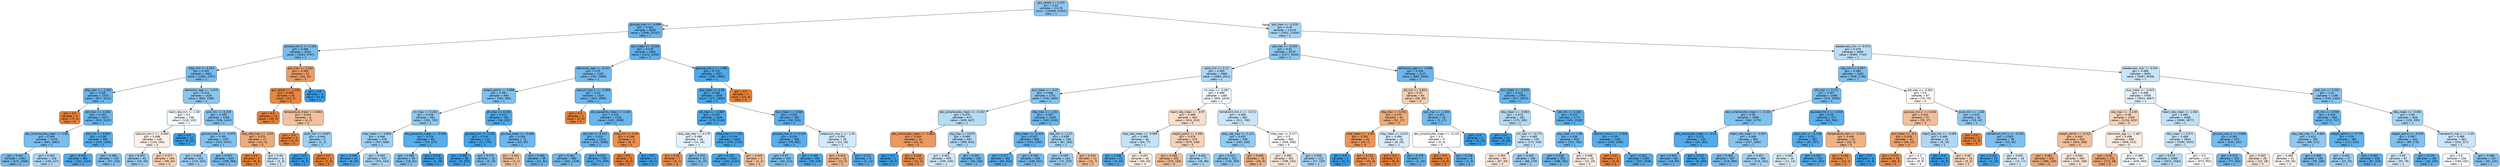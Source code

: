 digraph Tree {
node [shape=box, style="filled, rounded", color="black", fontname="helvetica"] ;
edge [fontname="helvetica"] ;
0 [label="gcs_verbal <= 0.155\ngini = 0.42\nsamples = 21178\nvalue = [10038, 23452]\nclass = 1", fillcolor="#8ec7f0"] ;
1 [label="glucose_max <= -0.099\ngini = 0.324\nsamples = 8035\nvalue = [2596, 10152]\nclass = 1", fillcolor="#6cb6ec"] ;
0 -> 1 [labeldistance=2.5, labelangle=45, headlabel="True"] ;
2 [label="glucose_min.2 <= 1.334\ngini = 0.366\nsamples = 4033\nvalue = [1524, 4797]\nclass = 1", fillcolor="#78bced"] ;
1 -> 2 ;
3 [label="mbp_min <= 0.253\ngini = 0.361\nsamples = 4001\nvalue = [1481, 4787]\nclass = 1", fillcolor="#76bbed"] ;
2 -> 3 ;
4 [label="dbp_max <= -2.431\ngini = 0.325\nsamples = 2575\nvalue = [827, 3221]\nclass = 1", fillcolor="#6cb6ec"] ;
3 -> 4 ;
5 [label="gini = 0.0\nsamples = 4\nvalue = [7, 0]\nclass = 0", fillcolor="#e58139"] ;
4 -> 5 ;
6 [label="ptt_max <= -0.263\ngini = 0.323\nsamples = 2571\nvalue = [820, 3221]\nclass = 1", fillcolor="#6bb6ec"] ;
4 -> 6 ;
7 [label="abs_lymphocytes_mean <= 0.08\ngini = 0.369\nsamples = 1579\nvalue = [601, 1863]\nclass = 1", fillcolor="#79bded"] ;
6 -> 7 ;
8 [label="gini = 0.347\nsamples = 1361\nvalue = [471, 1636]\nclass = 1", fillcolor="#72b9ec"] ;
7 -> 8 ;
9 [label="gini = 0.463\nsamples = 218\nvalue = [130, 227]\nclass = 1", fillcolor="#aad5f4"] ;
7 -> 9 ;
10 [label="po2_min <= 0.802\ngini = 0.239\nsamples = 992\nvalue = [219, 1358]\nclass = 1", fillcolor="#59ade9"] ;
6 -> 10 ;
11 [label="gini = 0.209\nsamples = 862\nvalue = [162, 1204]\nclass = 1", fillcolor="#54aae8"] ;
10 -> 11 ;
12 [label="gini = 0.394\nsamples = 130\nvalue = [57, 154]\nclass = 1", fillcolor="#82c1ef"] ;
10 -> 12 ;
13 [label="admission_age <= -1.875\ngini = 0.416\nsamples = 1426\nvalue = [654, 1566]\nclass = 1", fillcolor="#8cc6f0"] ;
3 -> 13 ;
14 [label="heart_rate_min <= 1.58\ngini = 0.5\nsamples = 158\nvalue = [118, 125]\nclass = 1", fillcolor="#f4fafe"] ;
13 -> 14 ;
15 [label="calcium_min.1 <= -0.463\ngini = 0.498\nsamples = 146\nvalue = [118, 104]\nclass = 0", fillcolor="#fcf0e8"] ;
14 -> 15 ;
16 [label="gini = 0.437\nsamples = 42\nvalue = [19, 40]\nclass = 1", fillcolor="#97ccf1"] ;
15 -> 16 ;
17 [label="gini = 0.477\nsamples = 104\nvalue = [99, 64]\nclass = 0", fillcolor="#f6d2b9"] ;
15 -> 17 ;
18 [label="gini = 0.0\nsamples = 12\nvalue = [0, 21]\nclass = 1", fillcolor="#399de5"] ;
14 -> 18 ;
19 [label="po2_min <= 6.319\ngini = 0.395\nsamples = 1268\nvalue = [536, 1441]\nclass = 1", fillcolor="#83c1ef"] ;
13 -> 19 ;
20 [label="glucose_max.2 <= -0.479\ngini = 0.392\nsamples = 1257\nvalue = [524, 1437]\nclass = 1", fillcolor="#81c1ee"] ;
19 -> 20 ;
21 [label="gini = 0.443\nsamples = 432\nvalue = [225, 453]\nclass = 1", fillcolor="#9bcef2"] ;
20 -> 21 ;
22 [label="gini = 0.357\nsamples = 825\nvalue = [299, 984]\nclass = 1", fillcolor="#75bbed"] ;
20 -> 22 ;
23 [label="resp_rate_max <= -0.83\ngini = 0.375\nsamples = 11\nvalue = [12, 4]\nclass = 0", fillcolor="#eeab7b"] ;
19 -> 23 ;
24 [label="gini = 0.0\nsamples = 5\nvalue = [9, 0]\nclass = 0", fillcolor="#e58139"] ;
23 -> 24 ;
25 [label="gini = 0.49\nsamples = 6\nvalue = [3, 4]\nclass = 1", fillcolor="#cee6f8"] ;
23 -> 25 ;
26 [label="po2_max <= 1.162\ngini = 0.306\nsamples = 32\nvalue = [43, 10]\nclass = 0", fillcolor="#eb9e67"] ;
2 -> 26 ;
27 [label="gcs_verbal <= -1.235\ngini = 0.085\nsamples = 29\nvalue = [43, 2]\nclass = 0", fillcolor="#e68742"] ;
26 -> 27 ;
28 [label="gini = 0.0\nsamples = 23\nvalue = [39, 0]\nclass = 0", fillcolor="#e58139"] ;
27 -> 28 ;
29 [label="temperature_mean <= 0.663\ngini = 0.444\nsamples = 6\nvalue = [4, 2]\nclass = 0", fillcolor="#f2c09c"] ;
27 -> 29 ;
30 [label="gini = 0.0\nsamples = 3\nvalue = [3, 0]\nclass = 0", fillcolor="#e58139"] ;
29 -> 30 ;
31 [label="pco2_min <= 0.057\ngini = 0.444\nsamples = 3\nvalue = [1, 2]\nclass = 1", fillcolor="#9ccef2"] ;
29 -> 31 ;
32 [label="gini = 0.0\nsamples = 2\nvalue = [0, 2]\nclass = 1", fillcolor="#399de5"] ;
31 -> 32 ;
33 [label="gini = 0.0\nsamples = 1\nvalue = [1, 0]\nclass = 0", fillcolor="#e58139"] ;
31 -> 33 ;
34 [label="gini = 0.0\nsamples = 3\nvalue = [0, 8]\nclass = 1", fillcolor="#399de5"] ;
26 -> 34 ;
35 [label="bun_mean <= -0.223\ngini = 0.278\nsamples = 4002\nvalue = [1072, 5355]\nclass = 1", fillcolor="#61b1ea"] ;
1 -> 35 ;
36 [label="admission_age <= -0.211\ngini = 0.35\nsamples = 2165\nvalue = [787, 2695]\nclass = 1", fillcolor="#73baed"] ;
35 -> 36 ;
37 [label="weight_admit <= 0.898\ngini = 0.391\nsamples = 845\nvalue = [362, 996]\nclass = 1", fillcolor="#81c1ee"] ;
36 -> 37 ;
38 [label="inr_max <= 0.201\ngini = 0.426\nsamples = 661\nvalue = [326, 733]\nclass = 1", fillcolor="#91c9f1"] ;
37 -> 38 ;
39 [label="mbp_mean <= -0.854\ngini = 0.446\nsamples = 578\nvalue = [307, 606]\nclass = 1", fillcolor="#9dcff2"] ;
38 -> 39 ;
40 [label="gini = 0.159\nsamples = 41\nvalue = [6, 63]\nclass = 1", fillcolor="#4ca6e7"] ;
39 -> 40 ;
41 [label="gini = 0.459\nsamples = 537\nvalue = [301, 543]\nclass = 1", fillcolor="#a7d3f3"] ;
39 -> 41 ;
42 [label="abs_basophils_mean <= -0.259\ngini = 0.226\nsamples = 83\nvalue = [19, 127]\nclass = 1", fillcolor="#57ace9"] ;
38 -> 42 ;
43 [label="gini = 0.386\nsamples = 39\nvalue = [18, 51]\nclass = 1", fillcolor="#7fc0ee"] ;
42 -> 43 ;
44 [label="gini = 0.026\nsamples = 44\nvalue = [1, 76]\nclass = 1", fillcolor="#3c9ee5"] ;
42 -> 44 ;
45 [label="ph_max <= 0.152\ngini = 0.212\nsamples = 184\nvalue = [36, 263]\nclass = 1", fillcolor="#54aae9"] ;
37 -> 45 ;
46 [label="glucose_min <= 1.125\ngini = 0.114\nsamples = 112\nvalue = [11, 170]\nclass = 1", fillcolor="#46a3e7"] ;
45 -> 46 ;
47 [label="gini = 0.062\nsamples = 96\nvalue = [5, 152]\nclass = 1", fillcolor="#40a0e6"] ;
46 -> 47 ;
48 [label="gini = 0.375\nsamples = 16\nvalue = [6, 18]\nclass = 1", fillcolor="#7bbeee"] ;
46 -> 48 ;
49 [label="glucose_mean <= -0.448\ngini = 0.334\nsamples = 72\nvalue = [25, 93]\nclass = 1", fillcolor="#6eb7ec"] ;
45 -> 49 ;
50 [label="gini = 0.444\nsamples = 3\nvalue = [4, 2]\nclass = 0", fillcolor="#f2c09c"] ;
49 -> 50 ;
51 [label="gini = 0.305\nsamples = 69\nvalue = [21, 91]\nclass = 1", fillcolor="#67b4eb"] ;
49 -> 51 ;
52 [label="calcium_max.1 <= -2.589\ngini = 0.32\nsamples = 1320\nvalue = [425, 1699]\nclass = 1", fillcolor="#6bb6ec"] ;
36 -> 52 ;
53 [label="gini = 0.0\nsamples = 2\nvalue = [5, 0]\nclass = 0", fillcolor="#e58139"] ;
52 -> 53 ;
54 [label="abs_basophils_mean <= 3.444\ngini = 0.318\nsamples = 1318\nvalue = [420, 1699]\nclass = 1", fillcolor="#6ab5eb"] ;
52 -> 54 ;
55 [label="ptt_max <= 0.012\ngini = 0.314\nsamples = 1314\nvalue = [412, 1698]\nclass = 1", fillcolor="#69b5eb"] ;
54 -> 55 ;
56 [label="gini = 0.341\nsamples = 980\nvalue = [342, 1228]\nclass = 1", fillcolor="#70b8ec"] ;
55 -> 56 ;
57 [label="gini = 0.226\nsamples = 334\nvalue = [70, 470]\nclass = 1", fillcolor="#56ace9"] ;
55 -> 57 ;
58 [label="mbp_min <= 0.49\ngini = 0.198\nsamples = 4\nvalue = [8, 1]\nclass = 0", fillcolor="#e89152"] ;
54 -> 58 ;
59 [label="gini = 0.0\nsamples = 3\nvalue = [8, 0]\nclass = 0", fillcolor="#e58139"] ;
58 -> 59 ;
60 [label="gini = 0.0\nsamples = 1\nvalue = [0, 1]\nclass = 1", fillcolor="#399de5"] ;
58 -> 60 ;
61 [label="glucose_min.2 <= 7.981\ngini = 0.175\nsamples = 1837\nvalue = [285, 2660]\nclass = 1", fillcolor="#4ea8e8"] ;
35 -> 61 ;
62 [label="sbp_mean <= 0.45\ngini = 0.168\nsamples = 1830\nvalue = [271, 2660]\nclass = 1", fillcolor="#4da7e8"] ;
61 -> 62 ;
63 [label="ph_max <= -4.363\ngini = 0.142\nsamples = 1446\nvalue = [179, 2140]\nclass = 1", fillcolor="#4aa5e7"] ;
62 -> 63 ;
64 [label="resp_rate_max <= 0.179\ngini = 0.498\nsamples = 18\nvalue = [14, 16]\nclass = 1", fillcolor="#e6f3fc"] ;
63 -> 64 ;
65 [label="gini = 0.18\nsamples = 7\nvalue = [9, 1]\nclass = 0", fillcolor="#e88f4f"] ;
64 -> 65 ;
66 [label="gini = 0.375\nsamples = 11\nvalue = [5, 15]\nclass = 1", fillcolor="#7bbeee"] ;
64 -> 66 ;
67 [label="mbp_max <= 7.332\ngini = 0.134\nsamples = 1428\nvalue = [165, 2124]\nclass = 1", fillcolor="#48a5e7"] ;
63 -> 67 ;
68 [label="gini = 0.131\nsamples = 1424\nvalue = [161, 2122]\nclass = 1", fillcolor="#48a4e7"] ;
67 -> 68 ;
69 [label="gini = 0.444\nsamples = 4\nvalue = [4, 2]\nclass = 0", fillcolor="#f2c09c"] ;
67 -> 69 ;
70 [label="bun_mean <= 3.084\ngini = 0.255\nsamples = 384\nvalue = [92, 520]\nclass = 1", fillcolor="#5caeea"] ;
62 -> 70 ;
71 [label="glucose_max.2 <= 0.124\ngini = 0.233\nsamples = 366\nvalue = [78, 502]\nclass = 1", fillcolor="#58ace9"] ;
70 -> 71 ;
72 [label="gini = 0.37\nsamples = 104\nvalue = [40, 123]\nclass = 1", fillcolor="#79bded"] ;
71 -> 72 ;
73 [label="gini = 0.166\nsamples = 262\nvalue = [38, 379]\nclass = 1", fillcolor="#4da7e8"] ;
71 -> 73 ;
74 [label="potassium_max.1 <= 1.16\ngini = 0.492\nsamples = 18\nvalue = [14, 18]\nclass = 1", fillcolor="#d3e9f9"] ;
70 -> 74 ;
75 [label="gini = 0.415\nsamples = 10\nvalue = [12, 5]\nclass = 0", fillcolor="#f0b58b"] ;
74 -> 75 ;
76 [label="gini = 0.231\nsamples = 8\nvalue = [2, 13]\nclass = 1", fillcolor="#57ace9"] ;
74 -> 76 ;
77 [label="gini = 0.0\nsamples = 7\nvalue = [14, 0]\nclass = 0", fillcolor="#e58139"] ;
61 -> 77 ;
78 [label="po2_max <= -0.219\ngini = 0.46\nsamples = 13143\nvalue = [7442, 13300]\nclass = 1", fillcolor="#a8d4f4"] ;
0 -> 78 [labeldistance=2.5, labelangle=-45, headlabel="False"] ;
79 [label="ptt_max <= -0.334\ngini = 0.42\nsamples = 5079\nvalue = [2377, 5555]\nclass = 1", fillcolor="#8ec7f0"] ;
78 -> 79 ;
80 [label="spo2_min <= 0.12\ngini = 0.465\nsamples = 2966\nvalue = [1694, 2911]\nclass = 1", fillcolor="#acd6f4"] ;
79 -> 80 ;
81 [label="bun_mean <= -0.37\ngini = 0.406\nsamples = 1701\nvalue = [749, 1892]\nclass = 1", fillcolor="#87c4ef"] ;
80 -> 81 ;
82 [label="abs_lymphocytes_mean <= -0.243\ngini = 0.475\nsamples = 675\nvalue = [409, 647]\nclass = 1", fillcolor="#b6dbf5"] ;
81 -> 82 ;
83 [label="abs_monocytes_mean <= -0.663\ngini = 0.269\nsamples = 14\nvalue = [21, 4]\nclass = 0", fillcolor="#ea995f"] ;
82 -> 83 ;
84 [label="gini = 0.0\nsamples = 1\nvalue = [0, 2]\nclass = 1", fillcolor="#399de5"] ;
83 -> 84 ;
85 [label="gini = 0.159\nsamples = 13\nvalue = [21, 2]\nclass = 0", fillcolor="#e78d4c"] ;
83 -> 85 ;
86 [label="sbp_max <= 0.675\ngini = 0.469\nsamples = 661\nvalue = [388, 643]\nclass = 1", fillcolor="#b0d8f5"] ;
82 -> 86 ;
87 [label="gini = 0.491\nsamples = 493\nvalue = [330, 435]\nclass = 1", fillcolor="#cfe7f9"] ;
86 -> 87 ;
88 [label="gini = 0.341\nsamples = 168\nvalue = [58, 208]\nclass = 1", fillcolor="#70b8ec"] ;
86 -> 88 ;
89 [label="dbp_max <= 1.251\ngini = 0.337\nsamples = 1026\nvalue = [340, 1245]\nclass = 1", fillcolor="#6fb8ec"] ;
81 -> 89 ;
90 [label="dbp_mean <= -0.414\ngini = 0.307\nsamples = 868\nvalue = [253, 1085]\nclass = 1", fillcolor="#67b4eb"] ;
89 -> 90 ;
91 [label="gini = 0.217\nsamples = 342\nvalue = [64, 453]\nclass = 1", fillcolor="#55abe9"] ;
90 -> 91 ;
92 [label="gini = 0.354\nsamples = 526\nvalue = [189, 632]\nclass = 1", fillcolor="#74baed"] ;
90 -> 92 ;
93 [label="sbp_min <= 2.17\ngini = 0.456\nsamples = 158\nvalue = [87, 160]\nclass = 1", fillcolor="#a5d2f3"] ;
89 -> 93 ;
94 [label="gini = 0.435\nsamples = 144\nvalue = [72, 153]\nclass = 1", fillcolor="#96cbf1"] ;
93 -> 94 ;
95 [label="gini = 0.434\nsamples = 14\nvalue = [15, 7]\nclass = 0", fillcolor="#f1bc95"] ;
93 -> 95 ;
96 [label="inr_max <= -0.367\ngini = 0.499\nsamples = 1265\nvalue = [945, 1019]\nclass = 1", fillcolor="#f1f8fd"] ;
80 -> 96 ;
97 [label="heart_rate_mean <= -0.97\ngini = 0.489\nsamples = 463\nvalue = [424, 313]\nclass = 0", fillcolor="#f8decb"] ;
96 -> 97 ;
98 [label="resp_rate_mean <= -0.959\ngini = 0.485\nsamples = 84\nvalue = [54, 77]\nclass = 1", fillcolor="#c4e2f7"] ;
97 -> 98 ;
99 [label="gini = 0.188\nsamples = 22\nvalue = [4, 34]\nclass = 1", fillcolor="#50a9e8"] ;
98 -> 99 ;
100 [label="gini = 0.497\nsamples = 62\nvalue = [50, 43]\nclass = 0", fillcolor="#fbede3"] ;
98 -> 100 ;
101 [label="weight_admit <= 0.395\ngini = 0.476\nsamples = 379\nvalue = [370, 236]\nclass = 0", fillcolor="#f6d1b7"] ;
97 -> 101 ;
102 [label="gini = 0.438\nsamples = 302\nvalue = [325, 156]\nclass = 0", fillcolor="#f1bd98"] ;
101 -> 102 ;
103 [label="gini = 0.461\nsamples = 77\nvalue = [45, 80]\nclass = 1", fillcolor="#a8d4f4"] ;
101 -> 103 ;
104 [label="hematocrit_min.1 <= -0.171\ngini = 0.489\nsamples = 802\nvalue = [521, 706]\nclass = 1", fillcolor="#cbe5f8"] ;
96 -> 104 ;
105 [label="resp_rate_max <= 2.121\ngini = 0.432\nsamples = 339\nvalue = [165, 358]\nclass = 1", fillcolor="#94caf1"] ;
104 -> 105 ;
106 [label="gini = 0.414\nsamples = 321\nvalue = [145, 350]\nclass = 1", fillcolor="#8bc6f0"] ;
105 -> 106 ;
107 [label="gini = 0.408\nsamples = 18\nvalue = [20, 8]\nclass = 0", fillcolor="#efb388"] ;
105 -> 107 ;
108 [label="mbp_max <= 0.277\ngini = 0.5\nsamples = 463\nvalue = [356, 348]\nclass = 0", fillcolor="#fefcfb"] ;
104 -> 108 ;
109 [label="gini = 0.495\nsamples = 342\nvalue = [299, 243]\nclass = 0", fillcolor="#fae7da"] ;
108 -> 109 ;
110 [label="gini = 0.456\nsamples = 121\nvalue = [57, 105]\nclass = 1", fillcolor="#a4d2f3"] ;
108 -> 110 ;
111 [label="admission_age <= -2.008\ngini = 0.326\nsamples = 2113\nvalue = [683, 2644]\nclass = 1", fillcolor="#6cb6ec"] ;
79 -> 111 ;
112 [label="ptt_min <= 0.824\ngini = 0.47\nsamples = 60\nvalue = [56, 34]\nclass = 0", fillcolor="#f5ceb1"] ;
111 -> 112 ;
113 [label="dbp_max <= 0.591\ngini = 0.375\nsamples = 44\nvalue = [51, 17]\nclass = 0", fillcolor="#eeab7b"] ;
112 -> 113 ;
114 [label="mbp_mean <= -1.69\ngini = 0.241\nsamples = 34\nvalue = [43, 7]\nclass = 0", fillcolor="#e99659"] ;
113 -> 114 ;
115 [label="gini = 0.0\nsamples = 1\nvalue = [0, 1]\nclass = 1", fillcolor="#399de5"] ;
114 -> 115 ;
116 [label="gini = 0.215\nsamples = 33\nvalue = [43, 6]\nclass = 0", fillcolor="#e99355"] ;
114 -> 116 ;
117 [label="mbp_mean <= 0.413\ngini = 0.494\nsamples = 10\nvalue = [8, 10]\nclass = 1", fillcolor="#d7ebfa"] ;
113 -> 117 ;
118 [label="gini = 0.0\nsamples = 3\nvalue = [6, 0]\nclass = 0", fillcolor="#e58139"] ;
117 -> 118 ;
119 [label="gini = 0.278\nsamples = 7\nvalue = [2, 10]\nclass = 1", fillcolor="#61b1ea"] ;
117 -> 119 ;
120 [label="po2_max <= -1.003\ngini = 0.351\nsamples = 16\nvalue = [5, 17]\nclass = 1", fillcolor="#73baed"] ;
112 -> 120 ;
121 [label="abs_lymphocytes_mean <= -0.122\ngini = 0.5\nsamples = 9\nvalue = [5, 5]\nclass = 0", fillcolor="#ffffff"] ;
120 -> 121 ;
122 [label="gini = 0.0\nsamples = 3\nvalue = [4, 0]\nclass = 0", fillcolor="#e58139"] ;
121 -> 122 ;
123 [label="gini = 0.278\nsamples = 6\nvalue = [1, 5]\nclass = 1", fillcolor="#61b1ea"] ;
121 -> 123 ;
124 [label="gini = 0.0\nsamples = 7\nvalue = [0, 12]\nclass = 1", fillcolor="#399de5"] ;
120 -> 124 ;
125 [label="bun_mean <= -0.615\ngini = 0.312\nsamples = 2053\nvalue = [627, 2610]\nclass = 1", fillcolor="#69b5eb"] ;
111 -> 125 ;
126 [label="dbp_mean <= -0.963\ngini = 0.473\nsamples = 281\nvalue = [175, 282]\nclass = 1", fillcolor="#b4daf5"] ;
125 -> 126 ;
127 [label="gini = 0.0\nsamples = 22\nvalue = [0, 34]\nclass = 1", fillcolor="#399de5"] ;
126 -> 127 ;
128 [label="inr_max <= -0.273\ngini = 0.485\nsamples = 259\nvalue = [175, 248]\nclass = 1", fillcolor="#c5e2f7"] ;
126 -> 128 ;
129 [label="gini = 0.493\nsamples = 94\nvalue = [87, 69]\nclass = 0", fillcolor="#fae5d6"] ;
128 -> 129 ;
130 [label="gini = 0.442\nsamples = 165\nvalue = [88, 179]\nclass = 1", fillcolor="#9acdf2"] ;
128 -> 130 ;
131 [label="ptt_min <= 0.182\ngini = 0.272\nsamples = 1772\nvalue = [452, 2328]\nclass = 1", fillcolor="#5fb0ea"] ;
125 -> 131 ;
132 [label="sbp_mean <= 1.98\ngini = 0.336\nsamples = 610\nvalue = [212, 782]\nclass = 1", fillcolor="#6fb8ec"] ;
131 -> 132 ;
133 [label="gini = 0.318\nsamples = 581\nvalue = [189, 762]\nclass = 1", fillcolor="#6ab5eb"] ;
132 -> 133 ;
134 [label="gini = 0.498\nsamples = 29\nvalue = [23, 20]\nclass = 0", fillcolor="#fcefe5"] ;
132 -> 134 ;
135 [label="calcium_max.1 <= -2.918\ngini = 0.233\nsamples = 1162\nvalue = [240, 1546]\nclass = 1", fillcolor="#58ace9"] ;
131 -> 135 ;
136 [label="gini = 0.0\nsamples = 2\nvalue = [3, 0]\nclass = 0", fillcolor="#e58139"] ;
135 -> 136 ;
137 [label="gini = 0.231\nsamples = 1160\nvalue = [237, 1546]\nclass = 1", fillcolor="#57ace9"] ;
135 -> 137 ;
138 [label="baseexcess_min <= 0.073\ngini = 0.478\nsamples = 8064\nvalue = [5065, 7745]\nclass = 1", fillcolor="#baddf6"] ;
78 -> 138 ;
139 [label="sbp_min <= 0.957\ngini = 0.384\nsamples = 1463\nvalue = [598, 1706]\nclass = 1", fillcolor="#7ebfee"] ;
138 -> 139 ;
140 [label="ptt_max <= 0.272\ngini = 0.367\nsamples = 1366\nvalue = [524, 1636]\nclass = 1", fillcolor="#78bced"] ;
139 -> 140 ;
141 [label="abs_lymphocytes_mean <= -0.103\ngini = 0.39\nsamples = 1089\nvalue = [462, 1275]\nclass = 1", fillcolor="#81c1ee"] ;
140 -> 141 ;
142 [label="abs_monocytes_mean <= -0.21\ngini = 0.211\nsamples = 134\nvalue = [25, 183]\nclass = 1", fillcolor="#54aae9"] ;
141 -> 142 ;
143 [label="gini = 0.303\nsamples = 69\nvalue = [19, 83]\nclass = 1", fillcolor="#66b3eb"] ;
142 -> 143 ;
144 [label="gini = 0.107\nsamples = 65\nvalue = [6, 100]\nclass = 1", fillcolor="#45a3e7"] ;
142 -> 144 ;
145 [label="heart_rate_mean <= -0.007\ngini = 0.408\nsamples = 955\nvalue = [437, 1092]\nclass = 1", fillcolor="#88c4ef"] ;
141 -> 145 ;
146 [label="gini = 0.365\nsamples = 567\nvalue = [218, 690]\nclass = 1", fillcolor="#78bced"] ;
145 -> 146 ;
147 [label="gini = 0.457\nsamples = 388\nvalue = [219, 402]\nclass = 1", fillcolor="#a5d2f3"] ;
145 -> 147 ;
148 [label="glucose_min.2 <= 1.919\ngini = 0.25\nsamples = 277\nvalue = [62, 361]\nclass = 1", fillcolor="#5baee9"] ;
140 -> 148 ;
149 [label="spo2_max <= -0.718\ngini = 0.222\nsamples = 267\nvalue = [52, 357]\nclass = 1", fillcolor="#56abe9"] ;
148 -> 149 ;
150 [label="gini = 0.493\nsamples = 16\nvalue = [11, 14]\nclass = 1", fillcolor="#d5eaf9"] ;
149 -> 150 ;
151 [label="gini = 0.191\nsamples = 251\nvalue = [41, 343]\nclass = 1", fillcolor="#51a9e8"] ;
149 -> 151 ;
152 [label="temperature_max <= -0.124\ngini = 0.408\nsamples = 10\nvalue = [10, 4]\nclass = 0", fillcolor="#efb388"] ;
148 -> 152 ;
153 [label="gini = 0.165\nsamples = 7\nvalue = [10, 1]\nclass = 0", fillcolor="#e88e4d"] ;
152 -> 153 ;
154 [label="gini = 0.0\nsamples = 3\nvalue = [0, 3]\nclass = 1", fillcolor="#399de5"] ;
152 -> 154 ;
155 [label="ptt_max <= -0.304\ngini = 0.5\nsamples = 97\nvalue = [74, 70]\nclass = 0", fillcolor="#fef8f4"] ;
139 -> 155 ;
156 [label="glucose_min.2 <= 0.616\ngini = 0.442\nsamples = 57\nvalue = [55, 27]\nclass = 0", fillcolor="#f2bf9a"] ;
155 -> 156 ;
157 [label="bun_mean <= -0.1\ngini = 0.328\nsamples = 42\nvalue = [46, 12]\nclass = 0", fillcolor="#eca26d"] ;
156 -> 157 ;
158 [label="gini = 0.172\nsamples = 30\nvalue = [38, 4]\nclass = 0", fillcolor="#e88e4e"] ;
157 -> 158 ;
159 [label="gini = 0.5\nsamples = 12\nvalue = [8, 8]\nclass = 0", fillcolor="#ffffff"] ;
157 -> 159 ;
160 [label="heart_rate_min <= -0.489\ngini = 0.469\nsamples = 15\nvalue = [9, 15]\nclass = 1", fillcolor="#b0d8f5"] ;
156 -> 160 ;
161 [label="gini = 0.0\nsamples = 5\nvalue = [0, 9]\nclass = 1", fillcolor="#399de5"] ;
160 -> 161 ;
162 [label="gini = 0.48\nsamples = 10\nvalue = [9, 6]\nclass = 0", fillcolor="#f6d5bd"] ;
160 -> 162 ;
163 [label="pco2_min <= -1.66\ngini = 0.425\nsamples = 40\nvalue = [19, 43]\nclass = 1", fillcolor="#90c8f0"] ;
155 -> 163 ;
164 [label="gini = 0.0\nsamples = 2\nvalue = [4, 0]\nclass = 0", fillcolor="#e58139"] ;
163 -> 164 ;
165 [label="hematocrit_min.1 <= -0.126\ngini = 0.383\nsamples = 38\nvalue = [15, 43]\nclass = 1", fillcolor="#7ebfee"] ;
163 -> 165 ;
166 [label="gini = 0.133\nsamples = 20\nvalue = [2, 26]\nclass = 1", fillcolor="#48a5e7"] ;
165 -> 166 ;
167 [label="gini = 0.491\nsamples = 18\nvalue = [13, 17]\nclass = 1", fillcolor="#d0e8f9"] ;
165 -> 167 ;
168 [label="baseexcess_max <= 0.042\ngini = 0.489\nsamples = 6601\nvalue = [4467, 6039]\nclass = 1", fillcolor="#cbe5f8"] ;
138 -> 168 ;
169 [label="bun_mean <= -0.615\ngini = 0.496\nsamples = 5405\nvalue = [3924, 4697]\nclass = 1", fillcolor="#deeffb"] ;
168 -> 169 ;
170 [label="sbp_max <= -0.248\ngini = 0.48\nsamples = 1309\nvalue = [1234, 820]\nclass = 0", fillcolor="#f6d5bd"] ;
169 -> 170 ;
171 [label="weight_admit <= -0.312\ngini = 0.442\nsamples = 610\nvalue = [626, 308]\nclass = 0", fillcolor="#f2bf9a"] ;
170 -> 171 ;
172 [label="gini = 0.362\nsamples = 326\nvalue = [386, 120]\nclass = 0", fillcolor="#eda877"] ;
171 -> 172 ;
173 [label="gini = 0.493\nsamples = 284\nvalue = [240, 188]\nclass = 0", fillcolor="#f9e4d4"] ;
171 -> 173 ;
174 [label="admission_age <= -1.467\ngini = 0.496\nsamples = 699\nvalue = [608, 512]\nclass = 0", fillcolor="#fbebe0"] ;
170 -> 174 ;
175 [label="gini = 0.34\nsamples = 132\nvalue = [173, 48]\nclass = 0", fillcolor="#eca470"] ;
174 -> 175 ;
176 [label="gini = 0.499\nsamples = 567\nvalue = [435, 464]\nclass = 1", fillcolor="#f3f9fd"] ;
174 -> 176 ;
177 [label="heart_rate_mean <= 1.304\ngini = 0.484\nsamples = 4096\nvalue = [2690, 3877]\nclass = 1", fillcolor="#c2e1f7"] ;
169 -> 177 ;
178 [label="dbp_mean <= 0.571\ngini = 0.488\nsamples = 3843\nvalue = [2590, 3555]\nclass = 1", fillcolor="#c9e4f8"] ;
177 -> 178 ;
179 [label="gini = 0.474\nsamples = 2596\nvalue = [1615, 2564]\nclass = 1", fillcolor="#b6dbf5"] ;
178 -> 179 ;
180 [label="gini = 0.5\nsamples = 1247\nvalue = [975, 991]\nclass = 1", fillcolor="#fcfdff"] ;
178 -> 180 ;
181 [label="glucose_max.2 <= 0.698\ngini = 0.362\nsamples = 253\nvalue = [100, 322]\nclass = 1", fillcolor="#76bbed"] ;
177 -> 181 ;
182 [label="gini = 0.323\nsamples = 225\nvalue = [77, 304]\nclass = 1", fillcolor="#6bb6ec"] ;
181 -> 182 ;
183 [label="gini = 0.493\nsamples = 28\nvalue = [23, 18]\nclass = 0", fillcolor="#f9e4d4"] ;
181 -> 183 ;
184 [label="po2_min <= 0.352\ngini = 0.41\nsamples = 1196\nvalue = [543, 1342]\nclass = 1", fillcolor="#89c5f0"] ;
168 -> 184 ;
185 [label="ph_min <= 0.058\ngini = 0.343\nsamples = 588\nvalue = [210, 747]\nclass = 1", fillcolor="#71b9ec"] ;
184 -> 185 ;
186 [label="resp_rate_max <= -0.869\ngini = 0.425\nsamples = 205\nvalue = [98, 222]\nclass = 1", fillcolor="#90c8f0"] ;
185 -> 186 ;
187 [label="gini = 0.499\nsamples = 41\nvalue = [39, 36]\nclass = 0", fillcolor="#fdf5f0"] ;
186 -> 187 ;
188 [label="gini = 0.366\nsamples = 164\nvalue = [59, 186]\nclass = 1", fillcolor="#78bced"] ;
186 -> 188 ;
189 [label="weight_admit <= -0.779\ngini = 0.29\nsamples = 383\nvalue = [112, 525]\nclass = 1", fillcolor="#63b2eb"] ;
185 -> 189 ;
190 [label="gini = 0.444\nsamples = 47\nvalue = [25, 50]\nclass = 1", fillcolor="#9ccef2"] ;
189 -> 190 ;
191 [label="gini = 0.262\nsamples = 336\nvalue = [87, 475]\nclass = 1", fillcolor="#5dafea"] ;
189 -> 191 ;
192 [label="dbp_mean <= -0.591\ngini = 0.46\nsamples = 608\nvalue = [333, 595]\nclass = 1", fillcolor="#a8d4f4"] ;
184 -> 192 ;
193 [label="weight_admit <= -0.576\ngini = 0.387\nsamples = 245\nvalue = [99, 278]\nclass = 1", fillcolor="#80c0ee"] ;
192 -> 193 ;
194 [label="gini = 0.49\nsamples = 87\nvalue = [59, 78]\nclass = 1", fillcolor="#cfe7f9"] ;
193 -> 194 ;
195 [label="gini = 0.278\nsamples = 158\nvalue = [40, 200]\nclass = 1", fillcolor="#61b1ea"] ;
193 -> 195 ;
196 [label="hematocrit_max.1 <= 0.46\ngini = 0.489\nsamples = 363\nvalue = [234, 317]\nclass = 1", fillcolor="#cbe5f8"] ;
192 -> 196 ;
197 [label="gini = 0.5\nsamples = 256\nvalue = [184, 192]\nclass = 1", fillcolor="#f7fbfe"] ;
196 -> 197 ;
198 [label="gini = 0.408\nsamples = 107\nvalue = [50, 125]\nclass = 1", fillcolor="#88c4ef"] ;
196 -> 198 ;
}